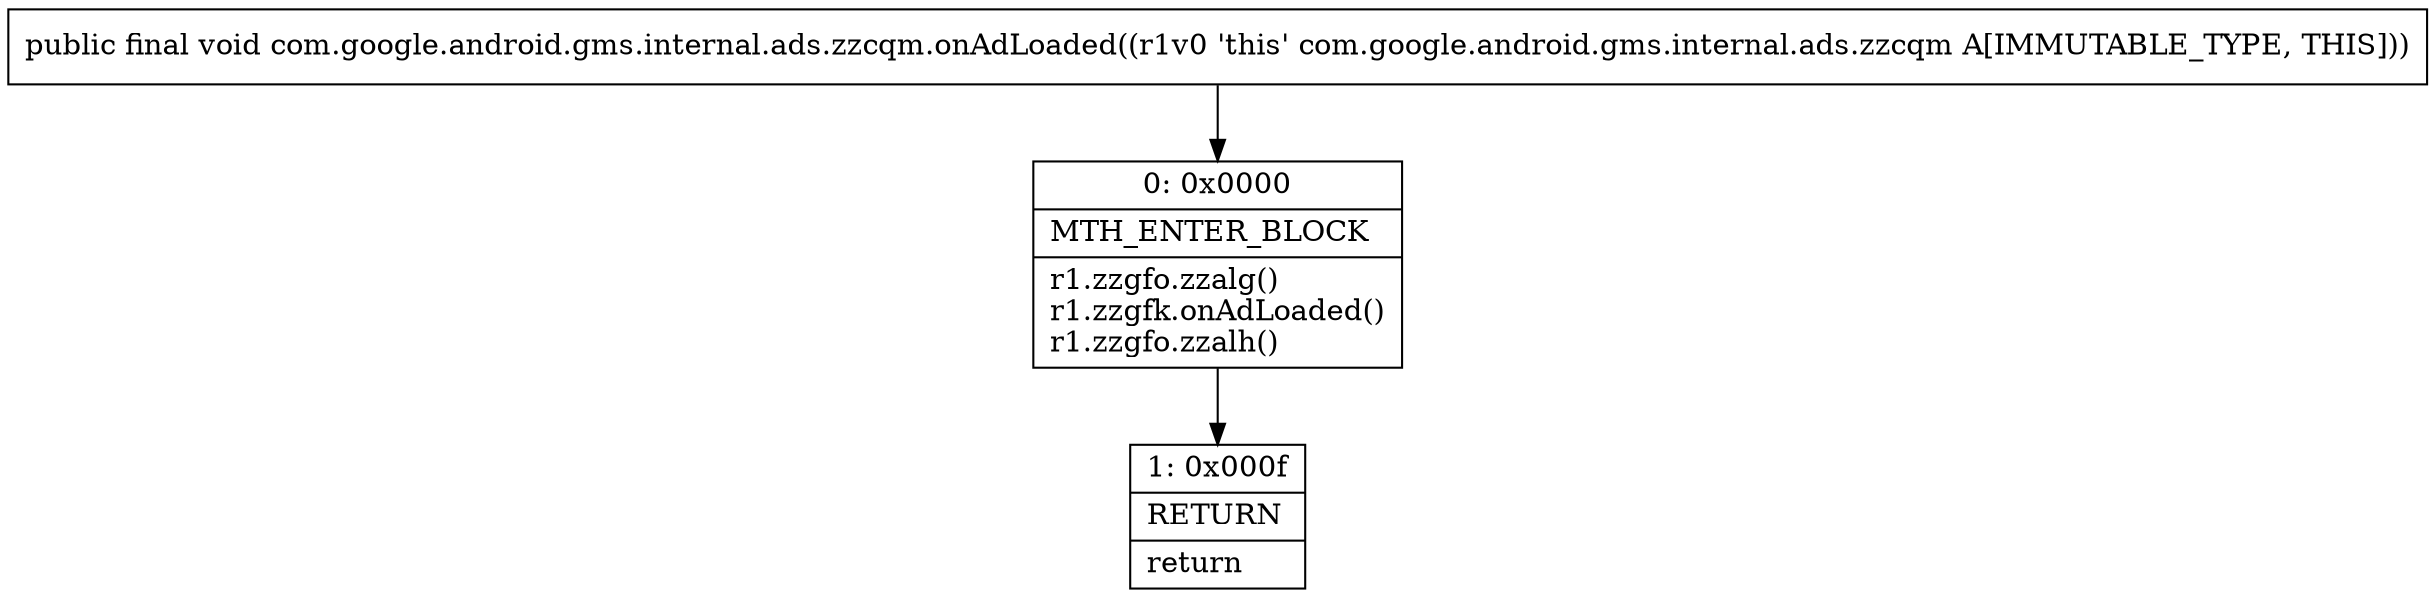 digraph "CFG forcom.google.android.gms.internal.ads.zzcqm.onAdLoaded()V" {
Node_0 [shape=record,label="{0\:\ 0x0000|MTH_ENTER_BLOCK\l|r1.zzgfo.zzalg()\lr1.zzgfk.onAdLoaded()\lr1.zzgfo.zzalh()\l}"];
Node_1 [shape=record,label="{1\:\ 0x000f|RETURN\l|return\l}"];
MethodNode[shape=record,label="{public final void com.google.android.gms.internal.ads.zzcqm.onAdLoaded((r1v0 'this' com.google.android.gms.internal.ads.zzcqm A[IMMUTABLE_TYPE, THIS])) }"];
MethodNode -> Node_0;
Node_0 -> Node_1;
}

